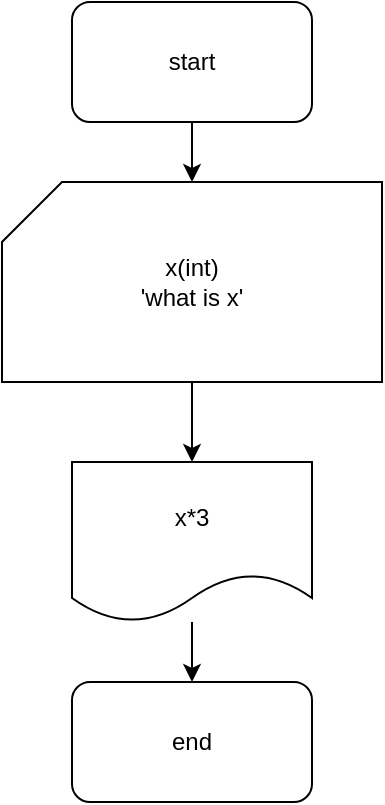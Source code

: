 <mxfile version="22.1.22" type="embed">
  <diagram name="Page-1" id="XtooSmVXMNJsxGqy0Vn2">
    <mxGraphModel dx="831" dy="395" grid="1" gridSize="10" guides="1" tooltips="1" connect="1" arrows="1" fold="1" page="1" pageScale="1" pageWidth="850" pageHeight="1100" math="0" shadow="0">
      <root>
        <mxCell id="0" />
        <mxCell id="1" parent="0" />
        <mxCell id="Zc9IKSC_2bmpc-Vfdk1K-1" value="end" style="rounded=1;whiteSpace=wrap;html=1;" parent="1" vertex="1">
          <mxGeometry x="360" y="370" width="120" height="60" as="geometry" />
        </mxCell>
        <mxCell id="Zc9IKSC_2bmpc-Vfdk1K-2" value="start" style="rounded=1;whiteSpace=wrap;html=1;" parent="1" vertex="1">
          <mxGeometry x="360" y="30" width="120" height="60" as="geometry" />
        </mxCell>
        <mxCell id="Ixw1f2zEgVVnW6qnlULw-19" value="" style="edgeStyle=orthogonalEdgeStyle;rounded=0;orthogonalLoop=1;jettySize=auto;html=1;" parent="1" source="Zc9IKSC_2bmpc-Vfdk1K-2" edge="1">
          <mxGeometry relative="1" as="geometry">
            <mxPoint x="420" y="110" as="sourcePoint" />
            <mxPoint x="420" y="120" as="targetPoint" />
          </mxGeometry>
        </mxCell>
        <mxCell id="Ixw1f2zEgVVnW6qnlULw-22" value="" style="edgeStyle=orthogonalEdgeStyle;rounded=0;orthogonalLoop=1;jettySize=auto;html=1;" parent="1" source="Ixw1f2zEgVVnW6qnlULw-20" target="Ixw1f2zEgVVnW6qnlULw-21" edge="1">
          <mxGeometry relative="1" as="geometry" />
        </mxCell>
        <mxCell id="Ixw1f2zEgVVnW6qnlULw-20" value="x(int)&lt;div&gt;&#39;what is x&#39;&lt;/div&gt;" style="shape=card;whiteSpace=wrap;html=1;" parent="1" vertex="1">
          <mxGeometry x="325" y="120" width="190" height="100" as="geometry" />
        </mxCell>
        <mxCell id="Ixw1f2zEgVVnW6qnlULw-24" value="" style="edgeStyle=orthogonalEdgeStyle;rounded=0;orthogonalLoop=1;jettySize=auto;html=1;" parent="1" source="Ixw1f2zEgVVnW6qnlULw-21" edge="1">
          <mxGeometry relative="1" as="geometry">
            <mxPoint x="420" y="370" as="targetPoint" />
          </mxGeometry>
        </mxCell>
        <mxCell id="Ixw1f2zEgVVnW6qnlULw-21" value="x*3" style="shape=document;whiteSpace=wrap;html=1;boundedLbl=1;" parent="1" vertex="1">
          <mxGeometry x="360" y="260" width="120" height="80" as="geometry" />
        </mxCell>
      </root>
    </mxGraphModel>
  </diagram>
</mxfile>
